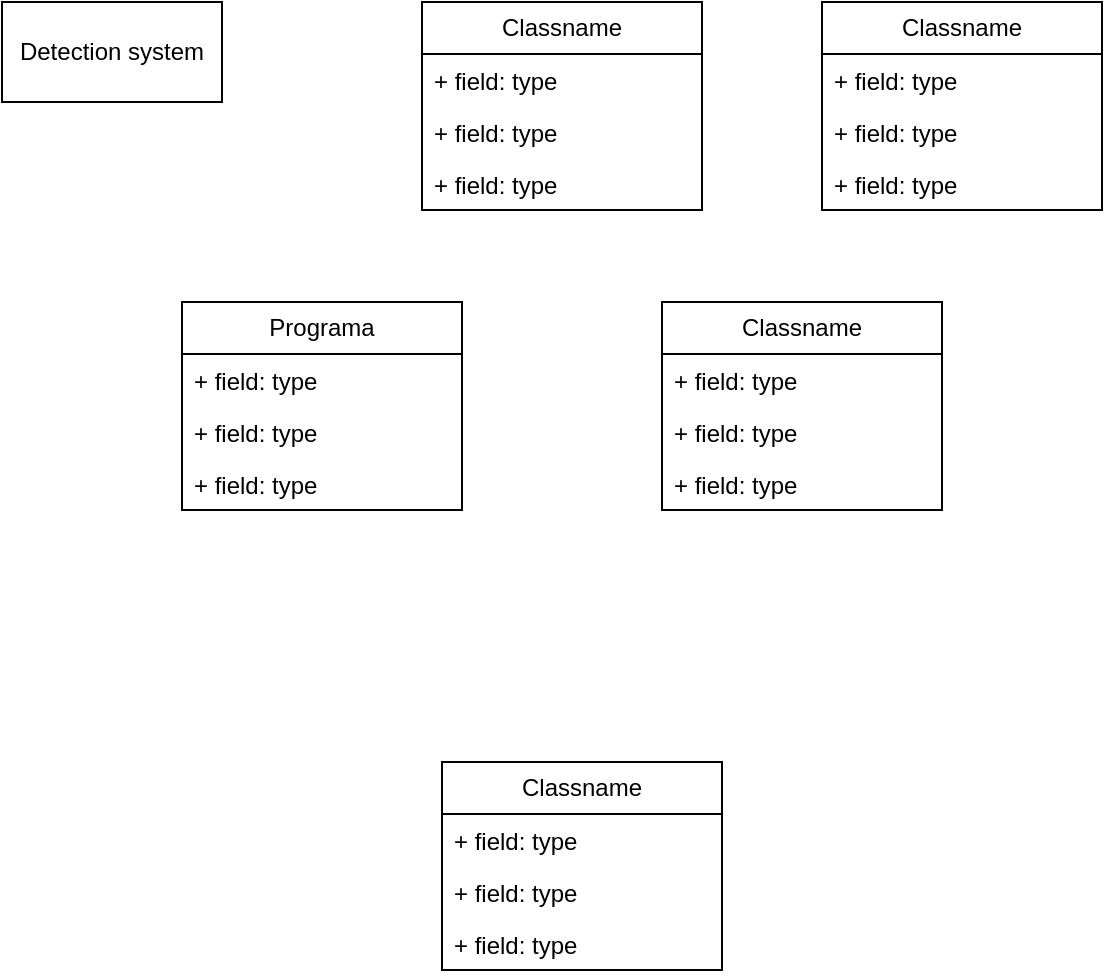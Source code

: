 <mxfile version="24.7.17">
  <diagram name="Page-1" id="qU5vcE7cfsHUQQ0VCZo7">
    <mxGraphModel dx="1434" dy="772" grid="1" gridSize="10" guides="1" tooltips="1" connect="1" arrows="1" fold="1" page="1" pageScale="1" pageWidth="827" pageHeight="1169" math="0" shadow="0">
      <root>
        <mxCell id="0" />
        <mxCell id="1" parent="0" />
        <mxCell id="zdB2uvAf0fBfqHjxYOIW-1" value="Classname" style="swimlane;fontStyle=0;childLayout=stackLayout;horizontal=1;startSize=26;fillColor=none;horizontalStack=0;resizeParent=1;resizeParentMax=0;resizeLast=0;collapsible=1;marginBottom=0;whiteSpace=wrap;html=1;" parent="1" vertex="1">
          <mxGeometry x="290" y="460" width="140" height="104" as="geometry" />
        </mxCell>
        <mxCell id="zdB2uvAf0fBfqHjxYOIW-2" value="+ field: type" style="text;strokeColor=none;fillColor=none;align=left;verticalAlign=top;spacingLeft=4;spacingRight=4;overflow=hidden;rotatable=0;points=[[0,0.5],[1,0.5]];portConstraint=eastwest;whiteSpace=wrap;html=1;" parent="zdB2uvAf0fBfqHjxYOIW-1" vertex="1">
          <mxGeometry y="26" width="140" height="26" as="geometry" />
        </mxCell>
        <mxCell id="zdB2uvAf0fBfqHjxYOIW-3" value="+ field: type" style="text;strokeColor=none;fillColor=none;align=left;verticalAlign=top;spacingLeft=4;spacingRight=4;overflow=hidden;rotatable=0;points=[[0,0.5],[1,0.5]];portConstraint=eastwest;whiteSpace=wrap;html=1;" parent="zdB2uvAf0fBfqHjxYOIW-1" vertex="1">
          <mxGeometry y="52" width="140" height="26" as="geometry" />
        </mxCell>
        <mxCell id="zdB2uvAf0fBfqHjxYOIW-4" value="+ field: type" style="text;strokeColor=none;fillColor=none;align=left;verticalAlign=top;spacingLeft=4;spacingRight=4;overflow=hidden;rotatable=0;points=[[0,0.5],[1,0.5]];portConstraint=eastwest;whiteSpace=wrap;html=1;" parent="zdB2uvAf0fBfqHjxYOIW-1" vertex="1">
          <mxGeometry y="78" width="140" height="26" as="geometry" />
        </mxCell>
        <mxCell id="zdB2uvAf0fBfqHjxYOIW-5" value="Classname" style="swimlane;fontStyle=0;childLayout=stackLayout;horizontal=1;startSize=26;fillColor=none;horizontalStack=0;resizeParent=1;resizeParentMax=0;resizeLast=0;collapsible=1;marginBottom=0;whiteSpace=wrap;html=1;" parent="1" vertex="1">
          <mxGeometry x="280" y="80" width="140" height="104" as="geometry" />
        </mxCell>
        <mxCell id="zdB2uvAf0fBfqHjxYOIW-6" value="+ field: type" style="text;strokeColor=none;fillColor=none;align=left;verticalAlign=top;spacingLeft=4;spacingRight=4;overflow=hidden;rotatable=0;points=[[0,0.5],[1,0.5]];portConstraint=eastwest;whiteSpace=wrap;html=1;" parent="zdB2uvAf0fBfqHjxYOIW-5" vertex="1">
          <mxGeometry y="26" width="140" height="26" as="geometry" />
        </mxCell>
        <mxCell id="zdB2uvAf0fBfqHjxYOIW-7" value="+ field: type" style="text;strokeColor=none;fillColor=none;align=left;verticalAlign=top;spacingLeft=4;spacingRight=4;overflow=hidden;rotatable=0;points=[[0,0.5],[1,0.5]];portConstraint=eastwest;whiteSpace=wrap;html=1;" parent="zdB2uvAf0fBfqHjxYOIW-5" vertex="1">
          <mxGeometry y="52" width="140" height="26" as="geometry" />
        </mxCell>
        <mxCell id="zdB2uvAf0fBfqHjxYOIW-8" value="+ field: type" style="text;strokeColor=none;fillColor=none;align=left;verticalAlign=top;spacingLeft=4;spacingRight=4;overflow=hidden;rotatable=0;points=[[0,0.5],[1,0.5]];portConstraint=eastwest;whiteSpace=wrap;html=1;" parent="zdB2uvAf0fBfqHjxYOIW-5" vertex="1">
          <mxGeometry y="78" width="140" height="26" as="geometry" />
        </mxCell>
        <mxCell id="zdB2uvAf0fBfqHjxYOIW-9" value="Classname" style="swimlane;fontStyle=0;childLayout=stackLayout;horizontal=1;startSize=26;fillColor=none;horizontalStack=0;resizeParent=1;resizeParentMax=0;resizeLast=0;collapsible=1;marginBottom=0;whiteSpace=wrap;html=1;" parent="1" vertex="1">
          <mxGeometry x="480" y="80" width="140" height="104" as="geometry" />
        </mxCell>
        <mxCell id="zdB2uvAf0fBfqHjxYOIW-10" value="+ field: type" style="text;strokeColor=none;fillColor=none;align=left;verticalAlign=top;spacingLeft=4;spacingRight=4;overflow=hidden;rotatable=0;points=[[0,0.5],[1,0.5]];portConstraint=eastwest;whiteSpace=wrap;html=1;" parent="zdB2uvAf0fBfqHjxYOIW-9" vertex="1">
          <mxGeometry y="26" width="140" height="26" as="geometry" />
        </mxCell>
        <mxCell id="zdB2uvAf0fBfqHjxYOIW-11" value="+ field: type" style="text;strokeColor=none;fillColor=none;align=left;verticalAlign=top;spacingLeft=4;spacingRight=4;overflow=hidden;rotatable=0;points=[[0,0.5],[1,0.5]];portConstraint=eastwest;whiteSpace=wrap;html=1;" parent="zdB2uvAf0fBfqHjxYOIW-9" vertex="1">
          <mxGeometry y="52" width="140" height="26" as="geometry" />
        </mxCell>
        <mxCell id="zdB2uvAf0fBfqHjxYOIW-12" value="+ field: type" style="text;strokeColor=none;fillColor=none;align=left;verticalAlign=top;spacingLeft=4;spacingRight=4;overflow=hidden;rotatable=0;points=[[0,0.5],[1,0.5]];portConstraint=eastwest;whiteSpace=wrap;html=1;" parent="zdB2uvAf0fBfqHjxYOIW-9" vertex="1">
          <mxGeometry y="78" width="140" height="26" as="geometry" />
        </mxCell>
        <mxCell id="zdB2uvAf0fBfqHjxYOIW-17" value="Programa" style="swimlane;fontStyle=0;childLayout=stackLayout;horizontal=1;startSize=26;fillColor=none;horizontalStack=0;resizeParent=1;resizeParentMax=0;resizeLast=0;collapsible=1;marginBottom=0;whiteSpace=wrap;html=1;" parent="1" vertex="1">
          <mxGeometry x="160" y="230" width="140" height="104" as="geometry" />
        </mxCell>
        <mxCell id="zdB2uvAf0fBfqHjxYOIW-18" value="+ field: type" style="text;strokeColor=none;fillColor=none;align=left;verticalAlign=top;spacingLeft=4;spacingRight=4;overflow=hidden;rotatable=0;points=[[0,0.5],[1,0.5]];portConstraint=eastwest;whiteSpace=wrap;html=1;" parent="zdB2uvAf0fBfqHjxYOIW-17" vertex="1">
          <mxGeometry y="26" width="140" height="26" as="geometry" />
        </mxCell>
        <mxCell id="zdB2uvAf0fBfqHjxYOIW-19" value="+ field: type" style="text;strokeColor=none;fillColor=none;align=left;verticalAlign=top;spacingLeft=4;spacingRight=4;overflow=hidden;rotatable=0;points=[[0,0.5],[1,0.5]];portConstraint=eastwest;whiteSpace=wrap;html=1;" parent="zdB2uvAf0fBfqHjxYOIW-17" vertex="1">
          <mxGeometry y="52" width="140" height="26" as="geometry" />
        </mxCell>
        <mxCell id="zdB2uvAf0fBfqHjxYOIW-20" value="+ field: type" style="text;strokeColor=none;fillColor=none;align=left;verticalAlign=top;spacingLeft=4;spacingRight=4;overflow=hidden;rotatable=0;points=[[0,0.5],[1,0.5]];portConstraint=eastwest;whiteSpace=wrap;html=1;" parent="zdB2uvAf0fBfqHjxYOIW-17" vertex="1">
          <mxGeometry y="78" width="140" height="26" as="geometry" />
        </mxCell>
        <mxCell id="zdB2uvAf0fBfqHjxYOIW-21" value="Classname" style="swimlane;fontStyle=0;childLayout=stackLayout;horizontal=1;startSize=26;fillColor=none;horizontalStack=0;resizeParent=1;resizeParentMax=0;resizeLast=0;collapsible=1;marginBottom=0;whiteSpace=wrap;html=1;" parent="1" vertex="1">
          <mxGeometry x="400" y="230" width="140" height="104" as="geometry" />
        </mxCell>
        <mxCell id="zdB2uvAf0fBfqHjxYOIW-22" value="+ field: type" style="text;strokeColor=none;fillColor=none;align=left;verticalAlign=top;spacingLeft=4;spacingRight=4;overflow=hidden;rotatable=0;points=[[0,0.5],[1,0.5]];portConstraint=eastwest;whiteSpace=wrap;html=1;" parent="zdB2uvAf0fBfqHjxYOIW-21" vertex="1">
          <mxGeometry y="26" width="140" height="26" as="geometry" />
        </mxCell>
        <mxCell id="zdB2uvAf0fBfqHjxYOIW-23" value="+ field: type" style="text;strokeColor=none;fillColor=none;align=left;verticalAlign=top;spacingLeft=4;spacingRight=4;overflow=hidden;rotatable=0;points=[[0,0.5],[1,0.5]];portConstraint=eastwest;whiteSpace=wrap;html=1;" parent="zdB2uvAf0fBfqHjxYOIW-21" vertex="1">
          <mxGeometry y="52" width="140" height="26" as="geometry" />
        </mxCell>
        <mxCell id="zdB2uvAf0fBfqHjxYOIW-24" value="+ field: type" style="text;strokeColor=none;fillColor=none;align=left;verticalAlign=top;spacingLeft=4;spacingRight=4;overflow=hidden;rotatable=0;points=[[0,0.5],[1,0.5]];portConstraint=eastwest;whiteSpace=wrap;html=1;" parent="zdB2uvAf0fBfqHjxYOIW-21" vertex="1">
          <mxGeometry y="78" width="140" height="26" as="geometry" />
        </mxCell>
        <mxCell id="VUtRuVvVqyXInwEvB8Fk-1" value="Detection system" style="html=1;whiteSpace=wrap;" vertex="1" parent="1">
          <mxGeometry x="70" y="80" width="110" height="50" as="geometry" />
        </mxCell>
      </root>
    </mxGraphModel>
  </diagram>
</mxfile>
